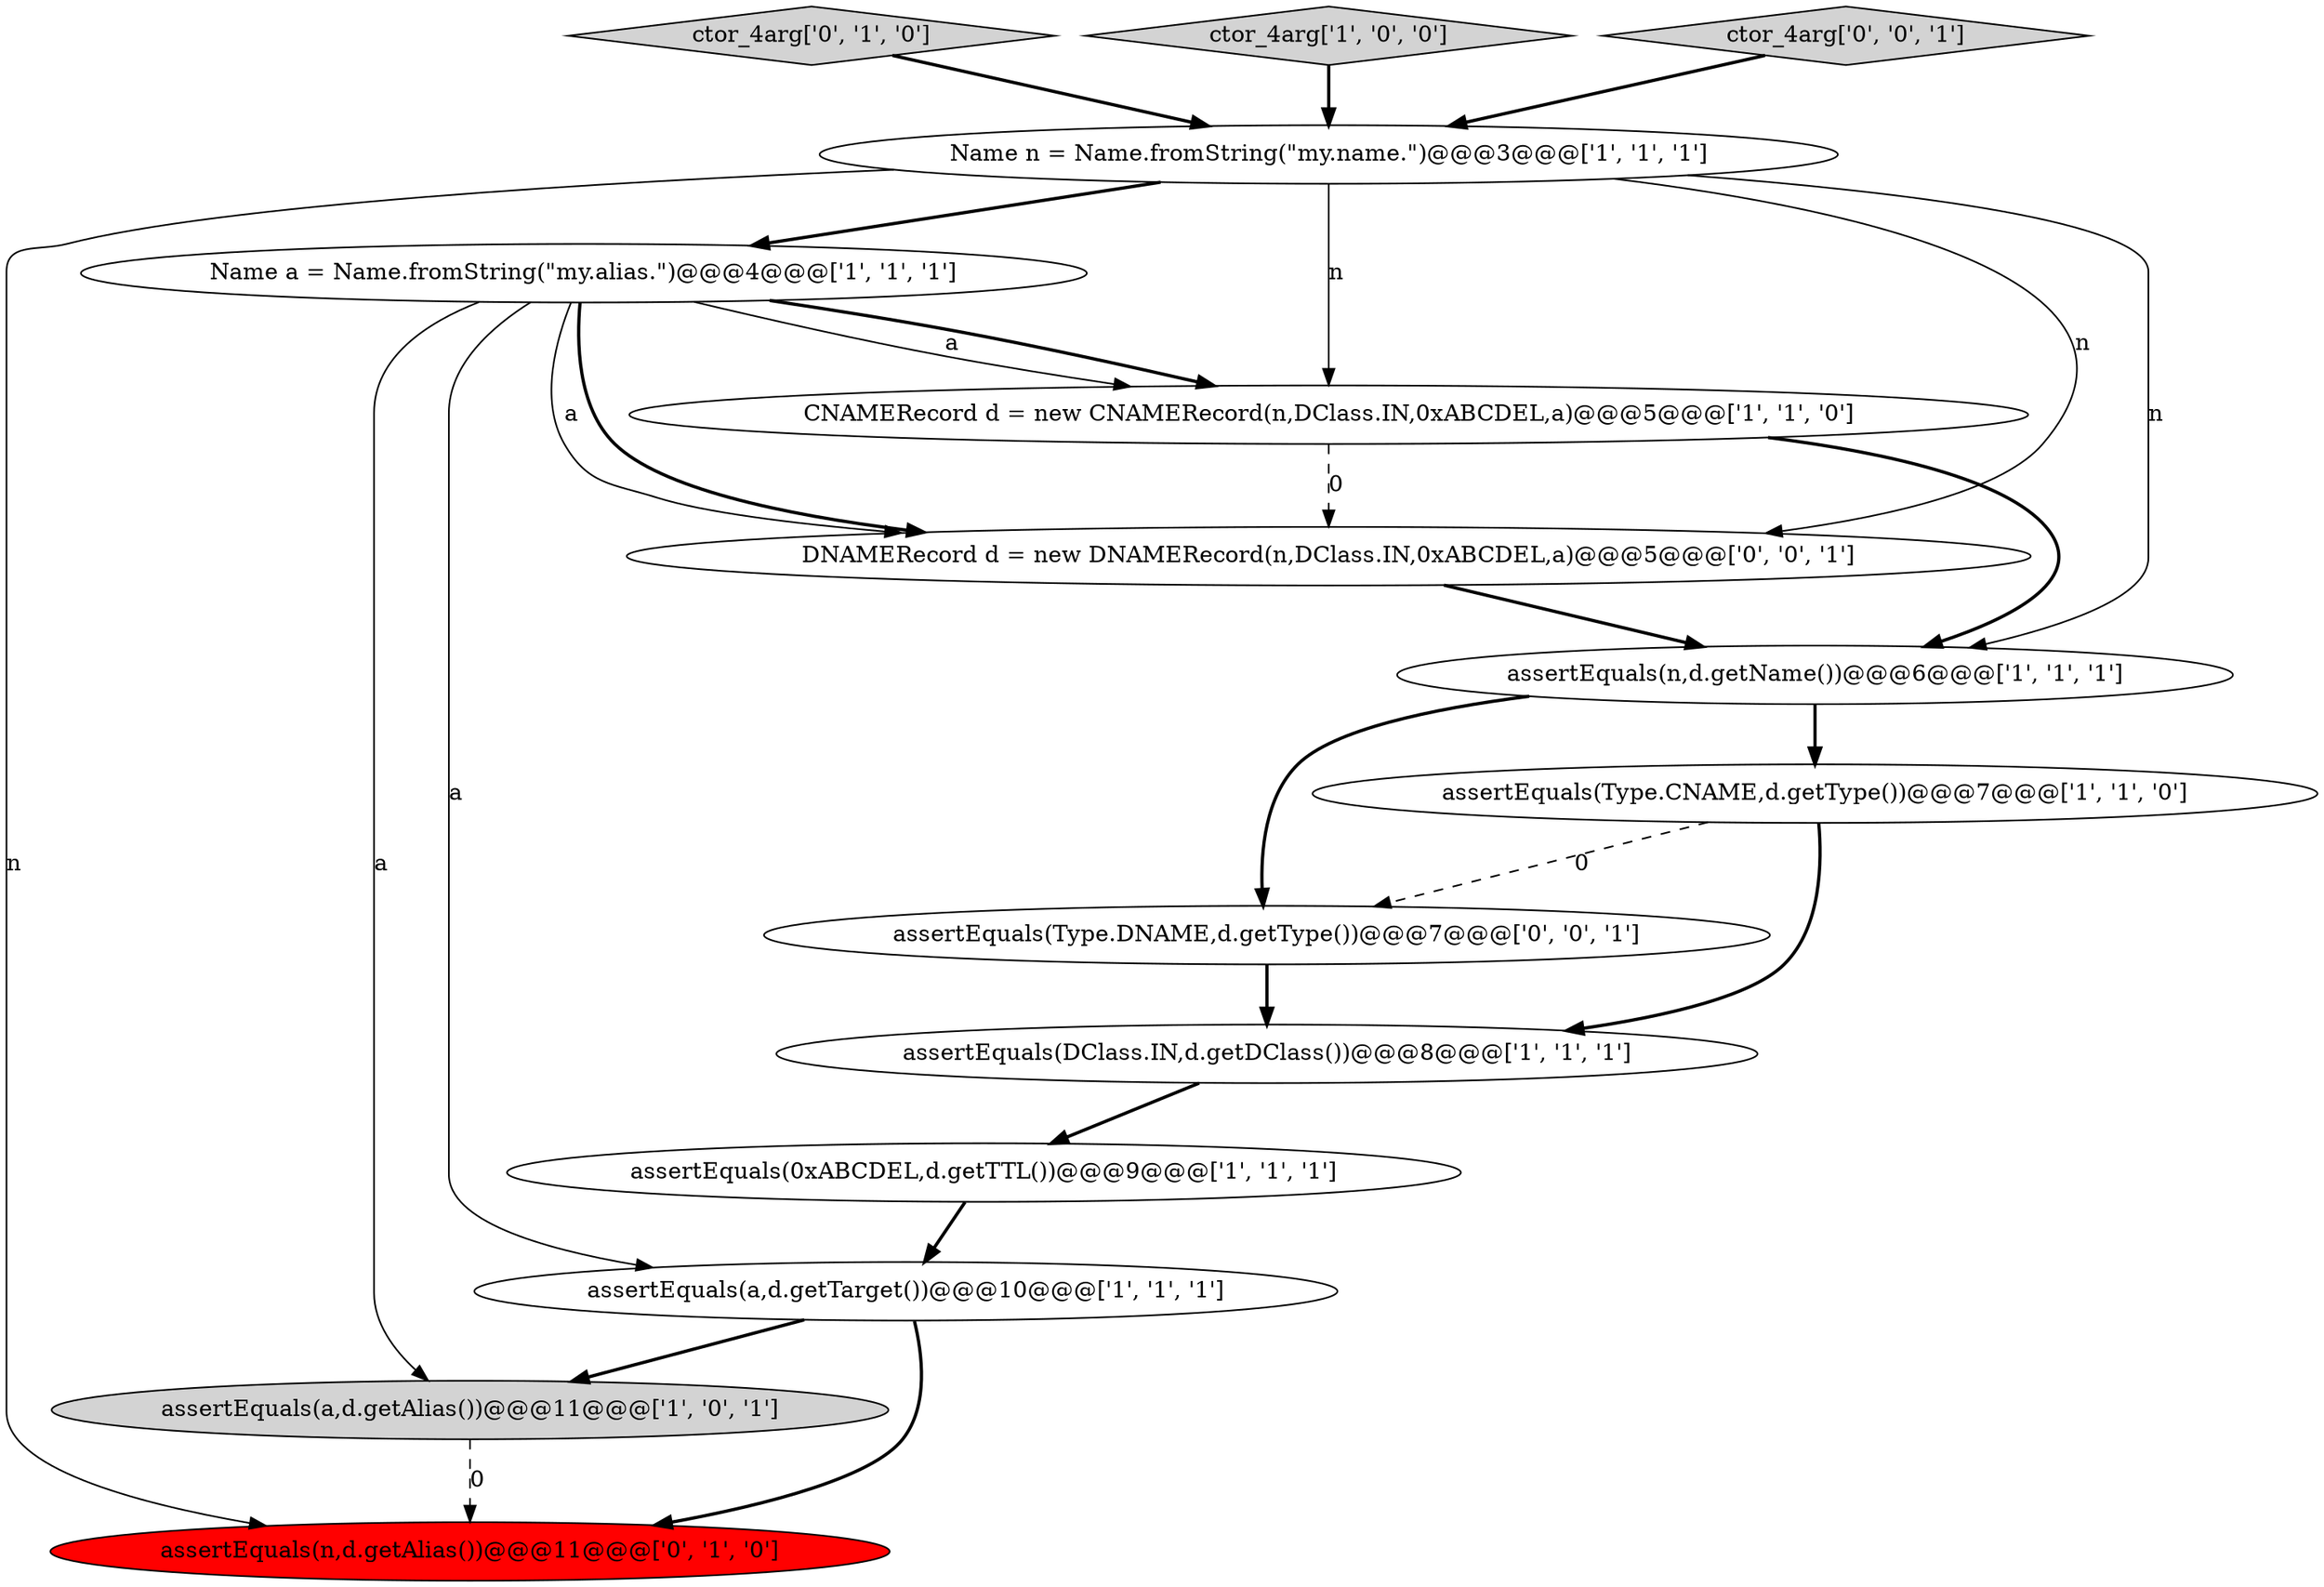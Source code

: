 digraph {
7 [style = filled, label = "assertEquals(n,d.getName())@@@6@@@['1', '1', '1']", fillcolor = white, shape = ellipse image = "AAA0AAABBB1BBB"];
5 [style = filled, label = "Name n = Name.fromString(\"my.name.\")@@@3@@@['1', '1', '1']", fillcolor = white, shape = ellipse image = "AAA0AAABBB1BBB"];
11 [style = filled, label = "assertEquals(n,d.getAlias())@@@11@@@['0', '1', '0']", fillcolor = red, shape = ellipse image = "AAA1AAABBB2BBB"];
3 [style = filled, label = "Name a = Name.fromString(\"my.alias.\")@@@4@@@['1', '1', '1']", fillcolor = white, shape = ellipse image = "AAA0AAABBB1BBB"];
14 [style = filled, label = "assertEquals(Type.DNAME,d.getType())@@@7@@@['0', '0', '1']", fillcolor = white, shape = ellipse image = "AAA0AAABBB3BBB"];
0 [style = filled, label = "assertEquals(DClass.IN,d.getDClass())@@@8@@@['1', '1', '1']", fillcolor = white, shape = ellipse image = "AAA0AAABBB1BBB"];
4 [style = filled, label = "assertEquals(0xABCDEL,d.getTTL())@@@9@@@['1', '1', '1']", fillcolor = white, shape = ellipse image = "AAA0AAABBB1BBB"];
10 [style = filled, label = "ctor_4arg['0', '1', '0']", fillcolor = lightgray, shape = diamond image = "AAA0AAABBB2BBB"];
9 [style = filled, label = "assertEquals(a,d.getTarget())@@@10@@@['1', '1', '1']", fillcolor = white, shape = ellipse image = "AAA0AAABBB1BBB"];
1 [style = filled, label = "assertEquals(Type.CNAME,d.getType())@@@7@@@['1', '1', '0']", fillcolor = white, shape = ellipse image = "AAA0AAABBB1BBB"];
8 [style = filled, label = "CNAMERecord d = new CNAMERecord(n,DClass.IN,0xABCDEL,a)@@@5@@@['1', '1', '0']", fillcolor = white, shape = ellipse image = "AAA0AAABBB1BBB"];
2 [style = filled, label = "assertEquals(a,d.getAlias())@@@11@@@['1', '0', '1']", fillcolor = lightgray, shape = ellipse image = "AAA0AAABBB1BBB"];
6 [style = filled, label = "ctor_4arg['1', '0', '0']", fillcolor = lightgray, shape = diamond image = "AAA0AAABBB1BBB"];
13 [style = filled, label = "DNAMERecord d = new DNAMERecord(n,DClass.IN,0xABCDEL,a)@@@5@@@['0', '0', '1']", fillcolor = white, shape = ellipse image = "AAA0AAABBB3BBB"];
12 [style = filled, label = "ctor_4arg['0', '0', '1']", fillcolor = lightgray, shape = diamond image = "AAA0AAABBB3BBB"];
5->3 [style = bold, label=""];
4->9 [style = bold, label=""];
5->7 [style = solid, label="n"];
7->1 [style = bold, label=""];
9->11 [style = bold, label=""];
12->5 [style = bold, label=""];
5->11 [style = solid, label="n"];
1->14 [style = dashed, label="0"];
9->2 [style = bold, label=""];
3->9 [style = solid, label="a"];
1->0 [style = bold, label=""];
3->2 [style = solid, label="a"];
8->7 [style = bold, label=""];
8->13 [style = dashed, label="0"];
7->14 [style = bold, label=""];
3->8 [style = solid, label="a"];
6->5 [style = bold, label=""];
10->5 [style = bold, label=""];
14->0 [style = bold, label=""];
0->4 [style = bold, label=""];
13->7 [style = bold, label=""];
3->8 [style = bold, label=""];
5->8 [style = solid, label="n"];
3->13 [style = bold, label=""];
2->11 [style = dashed, label="0"];
5->13 [style = solid, label="n"];
3->13 [style = solid, label="a"];
}
